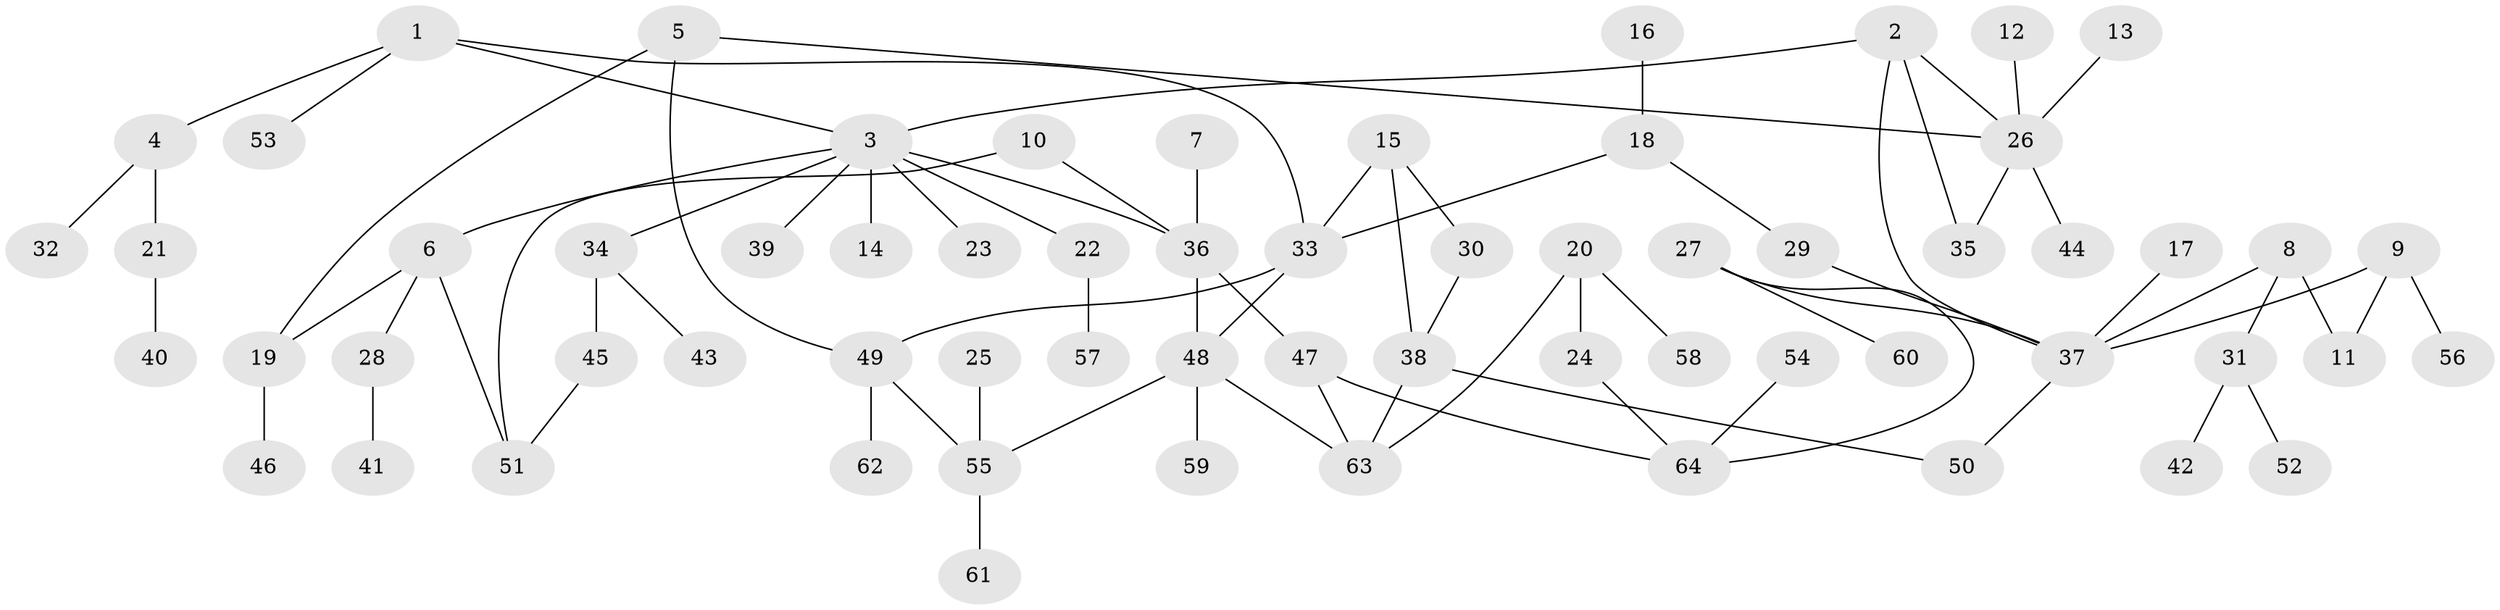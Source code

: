 // original degree distribution, {5: 0.047244094488188976, 4: 0.07874015748031496, 6: 0.031496062992125984, 7: 0.007874015748031496, 2: 0.25984251968503935, 3: 0.16535433070866143, 1: 0.4094488188976378}
// Generated by graph-tools (version 1.1) at 2025/49/03/09/25 03:49:17]
// undirected, 64 vertices, 78 edges
graph export_dot {
graph [start="1"]
  node [color=gray90,style=filled];
  1;
  2;
  3;
  4;
  5;
  6;
  7;
  8;
  9;
  10;
  11;
  12;
  13;
  14;
  15;
  16;
  17;
  18;
  19;
  20;
  21;
  22;
  23;
  24;
  25;
  26;
  27;
  28;
  29;
  30;
  31;
  32;
  33;
  34;
  35;
  36;
  37;
  38;
  39;
  40;
  41;
  42;
  43;
  44;
  45;
  46;
  47;
  48;
  49;
  50;
  51;
  52;
  53;
  54;
  55;
  56;
  57;
  58;
  59;
  60;
  61;
  62;
  63;
  64;
  1 -- 3 [weight=1.0];
  1 -- 4 [weight=1.0];
  1 -- 33 [weight=1.0];
  1 -- 53 [weight=1.0];
  2 -- 3 [weight=1.0];
  2 -- 26 [weight=1.0];
  2 -- 35 [weight=1.0];
  2 -- 37 [weight=1.0];
  3 -- 6 [weight=1.0];
  3 -- 14 [weight=1.0];
  3 -- 22 [weight=1.0];
  3 -- 23 [weight=1.0];
  3 -- 34 [weight=1.0];
  3 -- 36 [weight=1.0];
  3 -- 39 [weight=1.0];
  4 -- 21 [weight=1.0];
  4 -- 32 [weight=1.0];
  5 -- 19 [weight=1.0];
  5 -- 26 [weight=1.0];
  5 -- 49 [weight=1.0];
  6 -- 19 [weight=1.0];
  6 -- 28 [weight=1.0];
  6 -- 51 [weight=1.0];
  7 -- 36 [weight=1.0];
  8 -- 11 [weight=1.0];
  8 -- 31 [weight=1.0];
  8 -- 37 [weight=1.0];
  9 -- 11 [weight=1.0];
  9 -- 37 [weight=1.0];
  9 -- 56 [weight=1.0];
  10 -- 36 [weight=1.0];
  10 -- 51 [weight=1.0];
  12 -- 26 [weight=1.0];
  13 -- 26 [weight=1.0];
  15 -- 30 [weight=1.0];
  15 -- 33 [weight=1.0];
  15 -- 38 [weight=1.0];
  16 -- 18 [weight=1.0];
  17 -- 37 [weight=1.0];
  18 -- 29 [weight=1.0];
  18 -- 33 [weight=1.0];
  19 -- 46 [weight=1.0];
  20 -- 24 [weight=1.0];
  20 -- 58 [weight=1.0];
  20 -- 63 [weight=1.0];
  21 -- 40 [weight=1.0];
  22 -- 57 [weight=1.0];
  24 -- 64 [weight=1.0];
  25 -- 55 [weight=1.0];
  26 -- 35 [weight=1.0];
  26 -- 44 [weight=1.0];
  27 -- 37 [weight=1.0];
  27 -- 60 [weight=1.0];
  27 -- 64 [weight=1.0];
  28 -- 41 [weight=1.0];
  29 -- 37 [weight=1.0];
  30 -- 38 [weight=1.0];
  31 -- 42 [weight=1.0];
  31 -- 52 [weight=1.0];
  33 -- 48 [weight=1.0];
  33 -- 49 [weight=1.0];
  34 -- 43 [weight=1.0];
  34 -- 45 [weight=1.0];
  36 -- 47 [weight=1.0];
  36 -- 48 [weight=1.0];
  37 -- 50 [weight=1.0];
  38 -- 50 [weight=1.0];
  38 -- 63 [weight=1.0];
  45 -- 51 [weight=1.0];
  47 -- 63 [weight=1.0];
  47 -- 64 [weight=1.0];
  48 -- 55 [weight=1.0];
  48 -- 59 [weight=1.0];
  48 -- 63 [weight=1.0];
  49 -- 55 [weight=1.0];
  49 -- 62 [weight=1.0];
  54 -- 64 [weight=1.0];
  55 -- 61 [weight=1.0];
}
